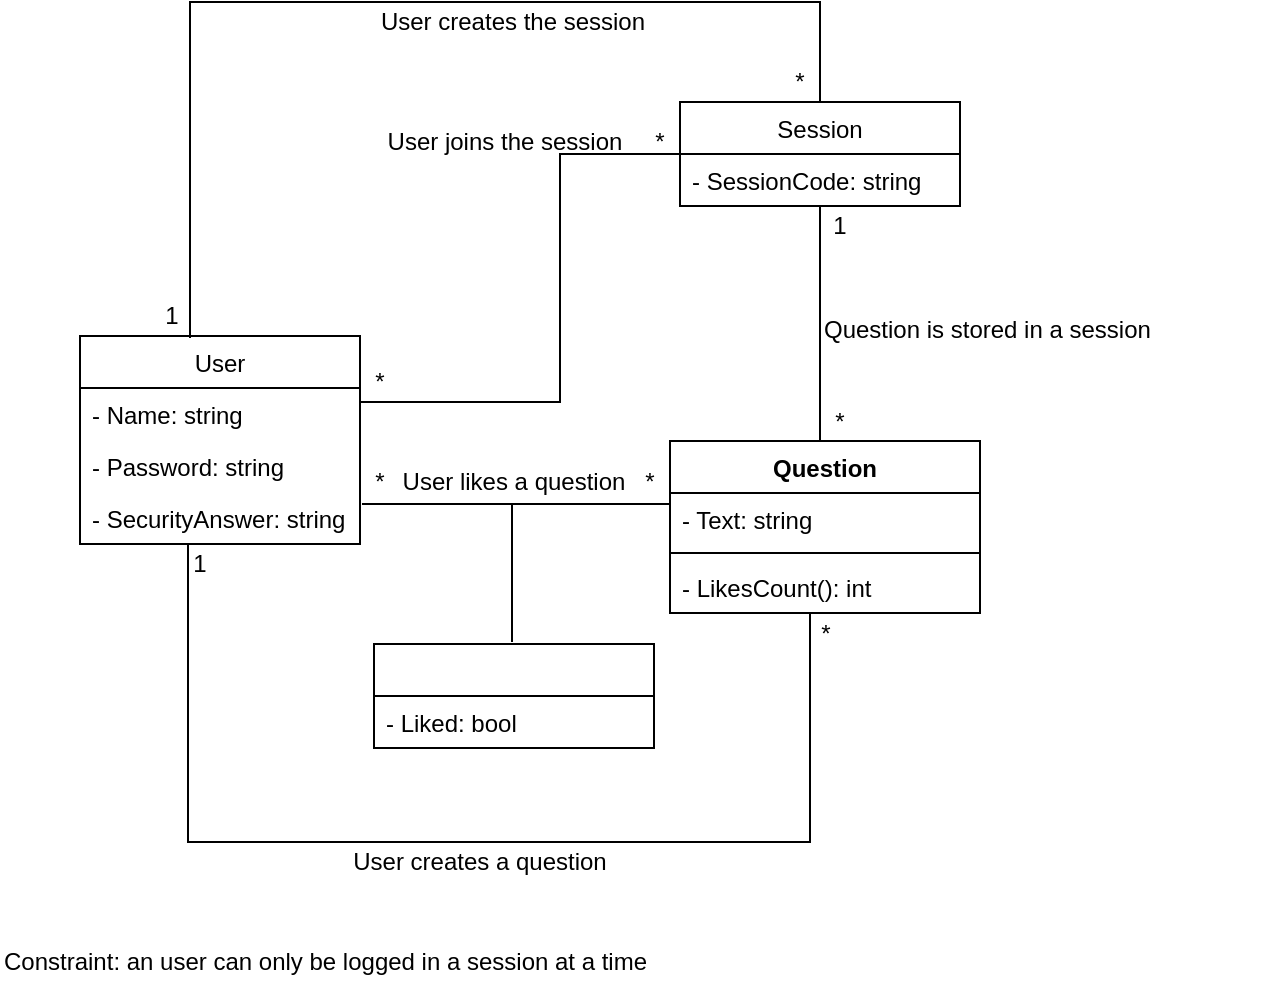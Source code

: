 <mxfile version="12.4.2" type="device" pages="1"><diagram id="Pmic6il6kIwQ2ITUCEER" name="Page-1"><mxGraphModel dx="854" dy="468" grid="1" gridSize="10" guides="1" tooltips="1" connect="1" arrows="1" fold="1" page="1" pageScale="1" pageWidth="850" pageHeight="1100" math="0" shadow="0"><root><mxCell id="0"/><mxCell id="1" parent="0"/><mxCell id="FlYtLZtc9c9Fzuj_2VMz-21" value="" style="endArrow=none;html=1;spacing=2;exitX=0;exitY=0;exitDx=0;exitDy=0;" parent="1" source="FlYtLZtc9c9Fzuj_2VMz-24" edge="1"><mxGeometry width="50" height="50" relative="1" as="geometry"><mxPoint x="430" y="138" as="sourcePoint"/><mxPoint x="430" y="229" as="targetPoint"/></mxGeometry></mxCell><mxCell id="FlYtLZtc9c9Fzuj_2VMz-2" value="User" style="swimlane;fontStyle=0;childLayout=stackLayout;horizontal=1;startSize=26;fillColor=none;horizontalStack=0;resizeParent=1;resizeParentMax=0;resizeLast=0;collapsible=1;marginBottom=0;" parent="1" vertex="1"><mxGeometry x="60" y="177" width="140" height="104" as="geometry"/></mxCell><mxCell id="FlYtLZtc9c9Fzuj_2VMz-3" value="- Name: string" style="text;strokeColor=none;fillColor=none;align=left;verticalAlign=top;spacingLeft=4;spacingRight=4;overflow=hidden;rotatable=0;points=[[0,0.5],[1,0.5]];portConstraint=eastwest;" parent="FlYtLZtc9c9Fzuj_2VMz-2" vertex="1"><mxGeometry y="26" width="140" height="26" as="geometry"/></mxCell><mxCell id="FlYtLZtc9c9Fzuj_2VMz-4" value="- Password: string" style="text;strokeColor=none;fillColor=none;align=left;verticalAlign=top;spacingLeft=4;spacingRight=4;overflow=hidden;rotatable=0;points=[[0,0.5],[1,0.5]];portConstraint=eastwest;" parent="FlYtLZtc9c9Fzuj_2VMz-2" vertex="1"><mxGeometry y="52" width="140" height="26" as="geometry"/></mxCell><mxCell id="FlYtLZtc9c9Fzuj_2VMz-5" value="- SecurityAnswer: string" style="text;strokeColor=none;fillColor=none;align=left;verticalAlign=top;spacingLeft=4;spacingRight=4;overflow=hidden;rotatable=0;points=[[0,0.5],[1,0.5]];portConstraint=eastwest;" parent="FlYtLZtc9c9Fzuj_2VMz-2" vertex="1"><mxGeometry y="78" width="140" height="26" as="geometry"/></mxCell><mxCell id="FlYtLZtc9c9Fzuj_2VMz-6" value="Session" style="swimlane;fontStyle=0;childLayout=stackLayout;horizontal=1;startSize=26;fillColor=none;horizontalStack=0;resizeParent=1;resizeParentMax=0;resizeLast=0;collapsible=1;marginBottom=0;" parent="1" vertex="1"><mxGeometry x="360" y="60" width="140" height="52" as="geometry"/></mxCell><mxCell id="FlYtLZtc9c9Fzuj_2VMz-7" value="- SessionCode: string" style="text;strokeColor=none;fillColor=none;align=left;verticalAlign=top;spacingLeft=4;spacingRight=4;overflow=hidden;rotatable=0;points=[[0,0.5],[1,0.5]];portConstraint=eastwest;" parent="FlYtLZtc9c9Fzuj_2VMz-6" vertex="1"><mxGeometry y="26" width="140" height="26" as="geometry"/></mxCell><mxCell id="FlYtLZtc9c9Fzuj_2VMz-18" value="Question is stored in a session" style="text;html=1;strokeColor=none;fillColor=none;align=left;verticalAlign=middle;whiteSpace=wrap;rounded=0;" parent="1" vertex="1"><mxGeometry x="430" y="163.5" width="220" height="20" as="geometry"/></mxCell><mxCell id="FlYtLZtc9c9Fzuj_2VMz-19" value="" style="endArrow=none;html=1;rounded=0;" parent="1" edge="1"><mxGeometry width="50" height="50" relative="1" as="geometry"><mxPoint x="425" y="316" as="sourcePoint"/><mxPoint x="114" y="281" as="targetPoint"/><Array as="points"><mxPoint x="425" y="430"/><mxPoint x="114" y="430"/></Array></mxGeometry></mxCell><mxCell id="FlYtLZtc9c9Fzuj_2VMz-20" value="User creates a question" style="text;html=1;strokeColor=none;fillColor=none;align=center;verticalAlign=middle;whiteSpace=wrap;rounded=0;" parent="1" vertex="1"><mxGeometry x="185" y="430" width="150" height="20" as="geometry"/></mxCell><mxCell id="FlYtLZtc9c9Fzuj_2VMz-22" value="*" style="text;html=1;strokeColor=none;fillColor=none;align=center;verticalAlign=middle;whiteSpace=wrap;rounded=0;" parent="1" vertex="1"><mxGeometry x="430" y="209.5" width="20" height="20" as="geometry"/></mxCell><mxCell id="FlYtLZtc9c9Fzuj_2VMz-24" value="1" style="text;html=1;strokeColor=none;fillColor=none;align=center;verticalAlign=middle;whiteSpace=wrap;rounded=0;" parent="1" vertex="1"><mxGeometry x="430" y="112" width="20" height="20" as="geometry"/></mxCell><mxCell id="FlYtLZtc9c9Fzuj_2VMz-25" value="1" style="text;html=1;strokeColor=none;fillColor=none;align=center;verticalAlign=middle;whiteSpace=wrap;rounded=0;" parent="1" vertex="1"><mxGeometry x="110" y="281" width="20" height="20" as="geometry"/></mxCell><mxCell id="FlYtLZtc9c9Fzuj_2VMz-26" value="*" style="text;html=1;strokeColor=none;fillColor=none;align=center;verticalAlign=middle;whiteSpace=wrap;rounded=0;" parent="1" vertex="1"><mxGeometry x="422.5" y="315.5" width="20" height="20" as="geometry"/></mxCell><mxCell id="FlYtLZtc9c9Fzuj_2VMz-32" value="*" style="text;html=1;strokeColor=none;fillColor=none;align=center;verticalAlign=middle;whiteSpace=wrap;rounded=0;" parent="1" vertex="1"><mxGeometry x="200" y="240" width="20" height="20" as="geometry"/></mxCell><mxCell id="FlYtLZtc9c9Fzuj_2VMz-33" value="*" style="text;html=1;strokeColor=none;fillColor=none;align=center;verticalAlign=middle;whiteSpace=wrap;rounded=0;" parent="1" vertex="1"><mxGeometry x="335" y="240" width="20" height="20" as="geometry"/></mxCell><mxCell id="FlYtLZtc9c9Fzuj_2VMz-37" value="" style="endArrow=none;html=1;entryX=0;entryY=0.5;entryDx=0;entryDy=0;rounded=0;exitX=0;exitY=1;exitDx=0;exitDy=0;" parent="1" source="FlYtLZtc9c9Fzuj_2VMz-44" target="FlYtLZtc9c9Fzuj_2VMz-6" edge="1"><mxGeometry width="50" height="50" relative="1" as="geometry"><mxPoint x="220" y="210" as="sourcePoint"/><mxPoint x="200" y="50" as="targetPoint"/><Array as="points"><mxPoint x="300" y="210"/><mxPoint x="300" y="86"/></Array></mxGeometry></mxCell><mxCell id="FlYtLZtc9c9Fzuj_2VMz-39" value="User joins the session" style="text;html=1;strokeColor=none;fillColor=none;align=center;verticalAlign=middle;whiteSpace=wrap;rounded=0;" parent="1" vertex="1"><mxGeometry x="200" y="70" width="145" height="20" as="geometry"/></mxCell><mxCell id="FlYtLZtc9c9Fzuj_2VMz-40" value="" style="endArrow=none;html=1;entryX=0.5;entryY=0;entryDx=0;entryDy=0;rounded=0;" parent="1" target="FlYtLZtc9c9Fzuj_2VMz-6" edge="1"><mxGeometry width="50" height="50" relative="1" as="geometry"><mxPoint x="115" y="178" as="sourcePoint"/><mxPoint x="115" y="30" as="targetPoint"/><Array as="points"><mxPoint x="115" y="10"/><mxPoint x="430" y="10"/></Array></mxGeometry></mxCell><mxCell id="FlYtLZtc9c9Fzuj_2VMz-41" value="User creates the session" style="text;html=1;strokeColor=none;fillColor=none;align=center;verticalAlign=middle;whiteSpace=wrap;rounded=0;" parent="1" vertex="1"><mxGeometry x="193" y="10" width="167" height="20" as="geometry"/></mxCell><mxCell id="FlYtLZtc9c9Fzuj_2VMz-42" value="1" style="text;html=1;strokeColor=none;fillColor=none;align=center;verticalAlign=middle;whiteSpace=wrap;rounded=0;" parent="1" vertex="1"><mxGeometry x="96" y="157" width="20" height="20" as="geometry"/></mxCell><mxCell id="FlYtLZtc9c9Fzuj_2VMz-43" value="*" style="text;html=1;strokeColor=none;fillColor=none;align=center;verticalAlign=middle;whiteSpace=wrap;rounded=0;" parent="1" vertex="1"><mxGeometry x="410" y="40" width="20" height="20" as="geometry"/></mxCell><mxCell id="FlYtLZtc9c9Fzuj_2VMz-44" value="*" style="text;html=1;strokeColor=none;fillColor=none;align=center;verticalAlign=middle;whiteSpace=wrap;rounded=0;" parent="1" vertex="1"><mxGeometry x="200" y="190" width="20" height="20" as="geometry"/></mxCell><mxCell id="ZNxwP78qMkf7Q1CCbxz5-2" value="" style="endArrow=none;html=1;exitX=1.007;exitY=0.231;exitDx=0;exitDy=0;exitPerimeter=0;" parent="1" source="FlYtLZtc9c9Fzuj_2VMz-5" edge="1"><mxGeometry width="50" height="50" relative="1" as="geometry"><mxPoint x="200" y="280" as="sourcePoint"/><mxPoint x="355" y="261" as="targetPoint"/></mxGeometry></mxCell><mxCell id="ZNxwP78qMkf7Q1CCbxz5-3" value="" style="endArrow=none;html=1;" parent="1" edge="1"><mxGeometry width="50" height="50" relative="1" as="geometry"><mxPoint x="276" y="330" as="sourcePoint"/><mxPoint x="276" y="261" as="targetPoint"/></mxGeometry></mxCell><mxCell id="ZNxwP78qMkf7Q1CCbxz5-5" value="" style="swimlane;fontStyle=0;childLayout=stackLayout;horizontal=1;startSize=26;fillColor=none;horizontalStack=0;resizeParent=1;resizeParentMax=0;resizeLast=0;collapsible=1;marginBottom=0;" parent="1" vertex="1"><mxGeometry x="207" y="331" width="140" height="52" as="geometry"/></mxCell><mxCell id="ZNxwP78qMkf7Q1CCbxz5-6" value="- Liked: bool" style="text;strokeColor=none;fillColor=none;align=left;verticalAlign=top;spacingLeft=4;spacingRight=4;overflow=hidden;rotatable=0;points=[[0,0.5],[1,0.5]];portConstraint=eastwest;" parent="ZNxwP78qMkf7Q1CCbxz5-5" vertex="1"><mxGeometry y="26" width="140" height="26" as="geometry"/></mxCell><mxCell id="ZNxwP78qMkf7Q1CCbxz5-9" style="edgeStyle=orthogonalEdgeStyle;rounded=0;orthogonalLoop=1;jettySize=auto;html=1;exitX=0.5;exitY=1;exitDx=0;exitDy=0;" parent="1" source="FlYtLZtc9c9Fzuj_2VMz-20" target="FlYtLZtc9c9Fzuj_2VMz-20" edge="1"><mxGeometry relative="1" as="geometry"/></mxCell><mxCell id="ZNxwP78qMkf7Q1CCbxz5-10" value="User likes a question" style="text;html=1;strokeColor=none;fillColor=none;align=center;verticalAlign=middle;whiteSpace=wrap;rounded=0;" parent="1" vertex="1"><mxGeometry x="202" y="240" width="150" height="20" as="geometry"/></mxCell><mxCell id="ZNxwP78qMkf7Q1CCbxz5-11" value="Question" style="swimlane;fontStyle=1;align=center;verticalAlign=top;childLayout=stackLayout;horizontal=1;startSize=26;horizontalStack=0;resizeParent=1;resizeParentMax=0;resizeLast=0;collapsible=1;marginBottom=0;" parent="1" vertex="1"><mxGeometry x="355" y="229.5" width="155" height="86" as="geometry"/></mxCell><mxCell id="ZNxwP78qMkf7Q1CCbxz5-12" value="- Text: string" style="text;strokeColor=none;fillColor=none;align=left;verticalAlign=top;spacingLeft=4;spacingRight=4;overflow=hidden;rotatable=0;points=[[0,0.5],[1,0.5]];portConstraint=eastwest;" parent="ZNxwP78qMkf7Q1CCbxz5-11" vertex="1"><mxGeometry y="26" width="155" height="26" as="geometry"/></mxCell><mxCell id="ZNxwP78qMkf7Q1CCbxz5-13" value="" style="line;strokeWidth=1;fillColor=none;align=left;verticalAlign=middle;spacingTop=-1;spacingLeft=3;spacingRight=3;rotatable=0;labelPosition=right;points=[];portConstraint=eastwest;" parent="ZNxwP78qMkf7Q1CCbxz5-11" vertex="1"><mxGeometry y="52" width="155" height="8" as="geometry"/></mxCell><mxCell id="ZNxwP78qMkf7Q1CCbxz5-14" value="- LikesCount(): int" style="text;strokeColor=none;fillColor=none;align=left;verticalAlign=top;spacingLeft=4;spacingRight=4;overflow=hidden;rotatable=0;points=[[0,0.5],[1,0.5]];portConstraint=eastwest;" parent="ZNxwP78qMkf7Q1CCbxz5-11" vertex="1"><mxGeometry y="60" width="155" height="26" as="geometry"/></mxCell><mxCell id="GYBZd3yMdAlQohTTAMP8-2" value="*" style="text;html=1;strokeColor=none;fillColor=none;align=center;verticalAlign=middle;whiteSpace=wrap;rounded=0;" vertex="1" parent="1"><mxGeometry x="340" y="70" width="20" height="20" as="geometry"/></mxCell><mxCell id="GYBZd3yMdAlQohTTAMP8-4" value="Constraint: an user can only be logged in a session at a time" style="text;html=1;strokeColor=none;fillColor=none;align=left;verticalAlign=middle;whiteSpace=wrap;rounded=0;" vertex="1" parent="1"><mxGeometry x="20" y="480" width="420" height="20" as="geometry"/></mxCell></root></mxGraphModel></diagram></mxfile>